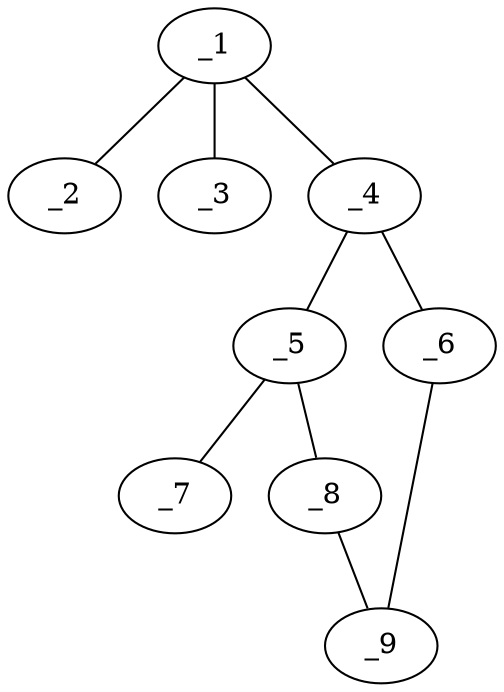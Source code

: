 graph molid38252 {
	_1	 [charge=0,
		chem=4,
		symbol="N  ",
		x="3.7601",
		y="1.0194"];
	_2	 [charge=0,
		chem=1,
		symbol="C  ",
		x="4.6261",
		y="1.5194"];
	_1 -- _2	 [valence=1];
	_3	 [charge=0,
		chem=1,
		symbol="C  ",
		x="2.8941",
		y="1.5194"];
	_1 -- _3	 [valence=1];
	_4	 [charge=0,
		chem=4,
		symbol="N  ",
		x="3.7601",
		y="0.0194"];
	_1 -- _4	 [valence=1];
	_5	 [charge=0,
		chem=1,
		symbol="C  ",
		x="2.9511",
		y="-0.5684"];
	_4 -- _5	 [valence=1];
	_6	 [charge=0,
		chem=1,
		symbol="C  ",
		x="4.5691",
		y="-0.5684"];
	_4 -- _6	 [valence=1];
	_7	 [charge=0,
		chem=2,
		symbol="O  ",
		x=2,
		y="-0.2593"];
	_5 -- _7	 [valence=2];
	_8	 [charge=0,
		chem=2,
		symbol="O  ",
		x="3.2601",
		y="-1.5194"];
	_5 -- _8	 [valence=1];
	_9	 [charge=0,
		chem=1,
		symbol="C  ",
		x="4.2601",
		y="-1.5194"];
	_6 -- _9	 [valence=1];
	_8 -- _9	 [valence=1];
}
